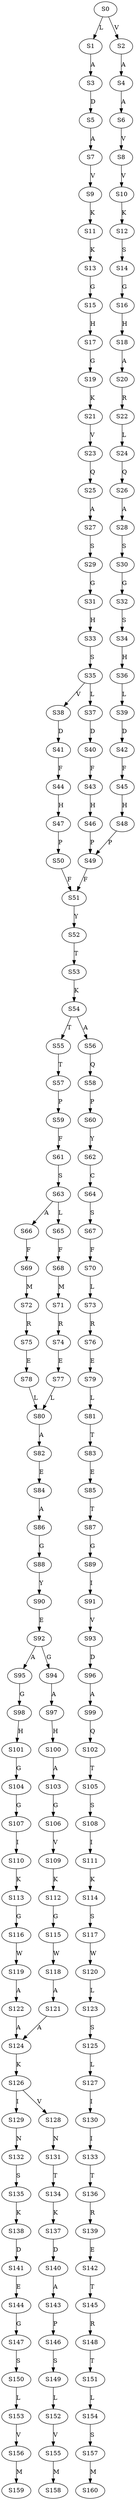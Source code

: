 strict digraph  {
	S0 -> S1 [ label = L ];
	S0 -> S2 [ label = V ];
	S1 -> S3 [ label = A ];
	S2 -> S4 [ label = A ];
	S3 -> S5 [ label = D ];
	S4 -> S6 [ label = A ];
	S5 -> S7 [ label = A ];
	S6 -> S8 [ label = V ];
	S7 -> S9 [ label = V ];
	S8 -> S10 [ label = V ];
	S9 -> S11 [ label = K ];
	S10 -> S12 [ label = K ];
	S11 -> S13 [ label = K ];
	S12 -> S14 [ label = S ];
	S13 -> S15 [ label = G ];
	S14 -> S16 [ label = G ];
	S15 -> S17 [ label = H ];
	S16 -> S18 [ label = H ];
	S17 -> S19 [ label = G ];
	S18 -> S20 [ label = A ];
	S19 -> S21 [ label = K ];
	S20 -> S22 [ label = R ];
	S21 -> S23 [ label = V ];
	S22 -> S24 [ label = L ];
	S23 -> S25 [ label = Q ];
	S24 -> S26 [ label = Q ];
	S25 -> S27 [ label = A ];
	S26 -> S28 [ label = A ];
	S27 -> S29 [ label = S ];
	S28 -> S30 [ label = S ];
	S29 -> S31 [ label = G ];
	S30 -> S32 [ label = G ];
	S31 -> S33 [ label = H ];
	S32 -> S34 [ label = S ];
	S33 -> S35 [ label = S ];
	S34 -> S36 [ label = H ];
	S35 -> S37 [ label = L ];
	S35 -> S38 [ label = V ];
	S36 -> S39 [ label = L ];
	S37 -> S40 [ label = D ];
	S38 -> S41 [ label = D ];
	S39 -> S42 [ label = D ];
	S40 -> S43 [ label = F ];
	S41 -> S44 [ label = F ];
	S42 -> S45 [ label = F ];
	S43 -> S46 [ label = H ];
	S44 -> S47 [ label = H ];
	S45 -> S48 [ label = H ];
	S46 -> S49 [ label = P ];
	S47 -> S50 [ label = P ];
	S48 -> S49 [ label = P ];
	S49 -> S51 [ label = F ];
	S50 -> S51 [ label = F ];
	S51 -> S52 [ label = Y ];
	S52 -> S53 [ label = T ];
	S53 -> S54 [ label = K ];
	S54 -> S55 [ label = T ];
	S54 -> S56 [ label = A ];
	S55 -> S57 [ label = T ];
	S56 -> S58 [ label = Q ];
	S57 -> S59 [ label = P ];
	S58 -> S60 [ label = P ];
	S59 -> S61 [ label = F ];
	S60 -> S62 [ label = Y ];
	S61 -> S63 [ label = S ];
	S62 -> S64 [ label = C ];
	S63 -> S65 [ label = L ];
	S63 -> S66 [ label = A ];
	S64 -> S67 [ label = S ];
	S65 -> S68 [ label = F ];
	S66 -> S69 [ label = F ];
	S67 -> S70 [ label = F ];
	S68 -> S71 [ label = M ];
	S69 -> S72 [ label = M ];
	S70 -> S73 [ label = L ];
	S71 -> S74 [ label = R ];
	S72 -> S75 [ label = R ];
	S73 -> S76 [ label = R ];
	S74 -> S77 [ label = E ];
	S75 -> S78 [ label = E ];
	S76 -> S79 [ label = E ];
	S77 -> S80 [ label = L ];
	S78 -> S80 [ label = L ];
	S79 -> S81 [ label = L ];
	S80 -> S82 [ label = A ];
	S81 -> S83 [ label = T ];
	S82 -> S84 [ label = E ];
	S83 -> S85 [ label = E ];
	S84 -> S86 [ label = A ];
	S85 -> S87 [ label = T ];
	S86 -> S88 [ label = G ];
	S87 -> S89 [ label = G ];
	S88 -> S90 [ label = Y ];
	S89 -> S91 [ label = I ];
	S90 -> S92 [ label = E ];
	S91 -> S93 [ label = V ];
	S92 -> S94 [ label = G ];
	S92 -> S95 [ label = A ];
	S93 -> S96 [ label = D ];
	S94 -> S97 [ label = A ];
	S95 -> S98 [ label = G ];
	S96 -> S99 [ label = A ];
	S97 -> S100 [ label = H ];
	S98 -> S101 [ label = H ];
	S99 -> S102 [ label = Q ];
	S100 -> S103 [ label = A ];
	S101 -> S104 [ label = G ];
	S102 -> S105 [ label = T ];
	S103 -> S106 [ label = G ];
	S104 -> S107 [ label = G ];
	S105 -> S108 [ label = S ];
	S106 -> S109 [ label = V ];
	S107 -> S110 [ label = I ];
	S108 -> S111 [ label = I ];
	S109 -> S112 [ label = K ];
	S110 -> S113 [ label = K ];
	S111 -> S114 [ label = K ];
	S112 -> S115 [ label = G ];
	S113 -> S116 [ label = G ];
	S114 -> S117 [ label = S ];
	S115 -> S118 [ label = W ];
	S116 -> S119 [ label = W ];
	S117 -> S120 [ label = W ];
	S118 -> S121 [ label = A ];
	S119 -> S122 [ label = A ];
	S120 -> S123 [ label = L ];
	S121 -> S124 [ label = A ];
	S122 -> S124 [ label = A ];
	S123 -> S125 [ label = S ];
	S124 -> S126 [ label = K ];
	S125 -> S127 [ label = L ];
	S126 -> S128 [ label = V ];
	S126 -> S129 [ label = I ];
	S127 -> S130 [ label = I ];
	S128 -> S131 [ label = N ];
	S129 -> S132 [ label = N ];
	S130 -> S133 [ label = I ];
	S131 -> S134 [ label = T ];
	S132 -> S135 [ label = S ];
	S133 -> S136 [ label = T ];
	S134 -> S137 [ label = K ];
	S135 -> S138 [ label = K ];
	S136 -> S139 [ label = R ];
	S137 -> S140 [ label = D ];
	S138 -> S141 [ label = D ];
	S139 -> S142 [ label = E ];
	S140 -> S143 [ label = A ];
	S141 -> S144 [ label = E ];
	S142 -> S145 [ label = T ];
	S143 -> S146 [ label = P ];
	S144 -> S147 [ label = G ];
	S145 -> S148 [ label = R ];
	S146 -> S149 [ label = S ];
	S147 -> S150 [ label = S ];
	S148 -> S151 [ label = T ];
	S149 -> S152 [ label = L ];
	S150 -> S153 [ label = L ];
	S151 -> S154 [ label = L ];
	S152 -> S155 [ label = V ];
	S153 -> S156 [ label = V ];
	S154 -> S157 [ label = S ];
	S155 -> S158 [ label = M ];
	S156 -> S159 [ label = M ];
	S157 -> S160 [ label = M ];
}
